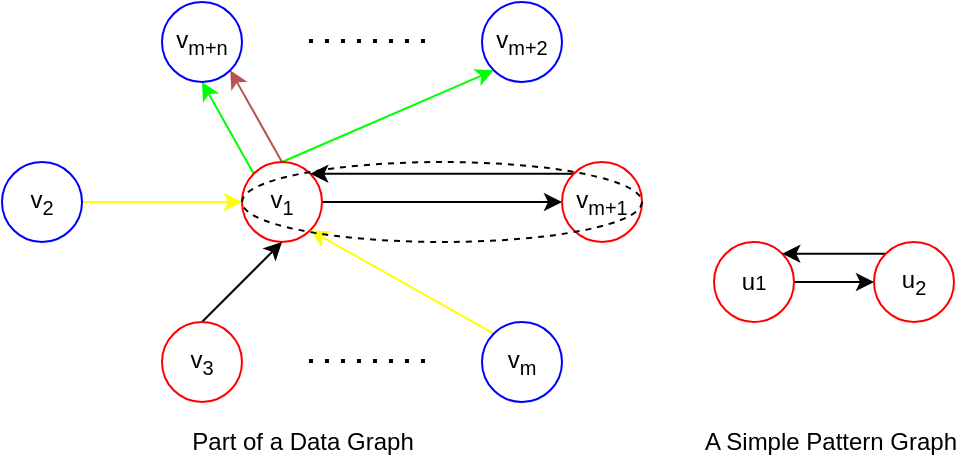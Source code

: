 <mxfile version="14.1.8" type="device"><diagram id="0hVWyHqxuudFj4DOb2KH" name="Page-1"><mxGraphModel dx="1102" dy="807" grid="1" gridSize="10" guides="1" tooltips="1" connect="1" arrows="1" fold="1" page="1" pageScale="1" pageWidth="827" pageHeight="1169" math="0" shadow="0"><root><mxCell id="0"/><mxCell id="1" parent="0"/><mxCell id="18LExyhqQHmnZMN-Wmb9-15" style="edgeStyle=none;rounded=0;orthogonalLoop=1;jettySize=auto;html=1;exitX=1;exitY=0.5;exitDx=0;exitDy=0;entryX=0;entryY=0.5;entryDx=0;entryDy=0;" parent="1" source="18LExyhqQHmnZMN-Wmb9-1" target="18LExyhqQHmnZMN-Wmb9-4" edge="1"><mxGeometry relative="1" as="geometry"/></mxCell><mxCell id="M5Kz2_u94KrddUAdccod-6" style="rounded=0;orthogonalLoop=1;jettySize=auto;html=1;exitX=0;exitY=0;exitDx=0;exitDy=0;entryX=0.5;entryY=1;entryDx=0;entryDy=0;strokeColor=#00FF00;" parent="1" source="18LExyhqQHmnZMN-Wmb9-1" target="M5Kz2_u94KrddUAdccod-2" edge="1"><mxGeometry relative="1" as="geometry"><mxPoint x="160" y="290" as="targetPoint"/></mxGeometry></mxCell><mxCell id="M5Kz2_u94KrddUAdccod-8" style="edgeStyle=none;rounded=0;orthogonalLoop=1;jettySize=auto;html=1;exitX=0.5;exitY=0;exitDx=0;exitDy=0;entryX=0;entryY=1;entryDx=0;entryDy=0;strokeColor=#00FF00;" parent="1" source="18LExyhqQHmnZMN-Wmb9-1" target="M5Kz2_u94KrddUAdccod-3" edge="1"><mxGeometry relative="1" as="geometry"/></mxCell><mxCell id="gjO4UPkHCF0GQNd8kA3g-1" style="rounded=0;orthogonalLoop=1;jettySize=auto;html=1;exitX=0.5;exitY=0;exitDx=0;exitDy=0;entryX=1;entryY=1;entryDx=0;entryDy=0;fillColor=#f8cecc;strokeColor=#b85450;" edge="1" parent="1" source="18LExyhqQHmnZMN-Wmb9-1" target="M5Kz2_u94KrddUAdccod-2"><mxGeometry relative="1" as="geometry"/></mxCell><mxCell id="18LExyhqQHmnZMN-Wmb9-1" value="v&lt;sub&gt;1&lt;/sub&gt;" style="ellipse;whiteSpace=wrap;html=1;aspect=fixed;strokeColor=#FF0000;" parent="1" vertex="1"><mxGeometry x="120" y="320" width="40" height="40" as="geometry"/></mxCell><mxCell id="18LExyhqQHmnZMN-Wmb9-9" style="edgeStyle=none;rounded=0;orthogonalLoop=1;jettySize=auto;html=1;exitX=1;exitY=0.5;exitDx=0;exitDy=0;strokeColor=#FFFF00;" parent="1" source="18LExyhqQHmnZMN-Wmb9-2" target="18LExyhqQHmnZMN-Wmb9-1" edge="1"><mxGeometry relative="1" as="geometry"/></mxCell><mxCell id="18LExyhqQHmnZMN-Wmb9-2" value="v&lt;sub&gt;2&lt;/sub&gt;" style="ellipse;whiteSpace=wrap;html=1;aspect=fixed;strokeColor=#0000FF;" parent="1" vertex="1"><mxGeometry y="320" width="40" height="40" as="geometry"/></mxCell><mxCell id="18LExyhqQHmnZMN-Wmb9-10" style="edgeStyle=none;rounded=0;orthogonalLoop=1;jettySize=auto;html=1;exitX=0.5;exitY=0;exitDx=0;exitDy=0;entryX=0.5;entryY=1;entryDx=0;entryDy=0;" parent="1" source="18LExyhqQHmnZMN-Wmb9-3" target="18LExyhqQHmnZMN-Wmb9-1" edge="1"><mxGeometry relative="1" as="geometry"/></mxCell><mxCell id="18LExyhqQHmnZMN-Wmb9-3" value="v&lt;sub&gt;3&lt;/sub&gt;" style="ellipse;whiteSpace=wrap;html=1;aspect=fixed;strokeColor=#FF0000;" parent="1" vertex="1"><mxGeometry x="80" y="400" width="40" height="40" as="geometry"/></mxCell><mxCell id="M5Kz2_u94KrddUAdccod-11" style="edgeStyle=none;rounded=0;orthogonalLoop=1;jettySize=auto;html=1;exitX=0;exitY=0;exitDx=0;exitDy=0;entryX=1;entryY=0;entryDx=0;entryDy=0;" parent="1" source="18LExyhqQHmnZMN-Wmb9-4" target="18LExyhqQHmnZMN-Wmb9-1" edge="1"><mxGeometry relative="1" as="geometry"/></mxCell><mxCell id="18LExyhqQHmnZMN-Wmb9-4" value="v&lt;sub&gt;m+1&lt;/sub&gt;" style="ellipse;whiteSpace=wrap;html=1;aspect=fixed;strokeColor=#FF0000;" parent="1" vertex="1"><mxGeometry x="280" y="320" width="40" height="40" as="geometry"/></mxCell><mxCell id="18LExyhqQHmnZMN-Wmb9-18" style="edgeStyle=none;rounded=0;orthogonalLoop=1;jettySize=auto;html=1;exitX=0;exitY=0;exitDx=0;exitDy=0;entryX=1;entryY=1;entryDx=0;entryDy=0;strokeColor=#FFFF00;" parent="1" source="18LExyhqQHmnZMN-Wmb9-17" target="18LExyhqQHmnZMN-Wmb9-1" edge="1"><mxGeometry relative="1" as="geometry"/></mxCell><mxCell id="18LExyhqQHmnZMN-Wmb9-17" value="v&lt;sub&gt;m&lt;/sub&gt;" style="ellipse;whiteSpace=wrap;html=1;aspect=fixed;strokeColor=#0000FF;" parent="1" vertex="1"><mxGeometry x="240" y="400" width="40" height="40" as="geometry"/></mxCell><mxCell id="18LExyhqQHmnZMN-Wmb9-19" value="" style="endArrow=none;dashed=1;html=1;dashPattern=1 3;strokeWidth=2;" parent="1" edge="1"><mxGeometry width="50" height="50" relative="1" as="geometry"><mxPoint x="153.5" y="419.5" as="sourcePoint"/><mxPoint x="213.5" y="419.5" as="targetPoint"/></mxGeometry></mxCell><mxCell id="7cJaTOuag7L-wlFjKVQD-1" style="edgeStyle=none;rounded=0;orthogonalLoop=1;jettySize=auto;html=1;exitX=1;exitY=0.5;exitDx=0;exitDy=0;entryX=0;entryY=0.5;entryDx=0;entryDy=0;" parent="1" source="7cJaTOuag7L-wlFjKVQD-2" target="7cJaTOuag7L-wlFjKVQD-4" edge="1"><mxGeometry relative="1" as="geometry"/></mxCell><mxCell id="7cJaTOuag7L-wlFjKVQD-2" value="u&lt;span style=&quot;font-size: 10px&quot;&gt;1&lt;/span&gt;" style="ellipse;whiteSpace=wrap;html=1;aspect=fixed;strokeColor=#FF0000;" parent="1" vertex="1"><mxGeometry x="356" y="360" width="40" height="40" as="geometry"/></mxCell><mxCell id="7cJaTOuag7L-wlFjKVQD-3" style="edgeStyle=none;rounded=0;orthogonalLoop=1;jettySize=auto;html=1;exitX=0;exitY=0;exitDx=0;exitDy=0;entryX=1;entryY=0;entryDx=0;entryDy=0;" parent="1" source="7cJaTOuag7L-wlFjKVQD-4" target="7cJaTOuag7L-wlFjKVQD-2" edge="1"><mxGeometry relative="1" as="geometry"/></mxCell><mxCell id="7cJaTOuag7L-wlFjKVQD-4" value="u&lt;sub&gt;2&lt;/sub&gt;" style="ellipse;whiteSpace=wrap;html=1;aspect=fixed;strokeColor=#FF0000;" parent="1" vertex="1"><mxGeometry x="436" y="360" width="40" height="40" as="geometry"/></mxCell><mxCell id="7cJaTOuag7L-wlFjKVQD-5" value="Part of a Data Graph" style="text;html=1;align=center;verticalAlign=middle;resizable=0;points=[];autosize=1;" parent="1" vertex="1"><mxGeometry x="85" y="450" width="130" height="20" as="geometry"/></mxCell><mxCell id="7cJaTOuag7L-wlFjKVQD-6" value="A Simple Pattern Graph" style="text;html=1;align=center;verticalAlign=middle;resizable=0;points=[];autosize=1;" parent="1" vertex="1"><mxGeometry x="344" y="450" width="140" height="20" as="geometry"/></mxCell><mxCell id="M5Kz2_u94KrddUAdccod-2" value="v&lt;sub&gt;m+n&lt;/sub&gt;" style="ellipse;whiteSpace=wrap;html=1;aspect=fixed;strokeColor=#0000FF;" parent="1" vertex="1"><mxGeometry x="80" y="240" width="40" height="40" as="geometry"/></mxCell><mxCell id="M5Kz2_u94KrddUAdccod-3" value="v&lt;sub&gt;m+2&lt;/sub&gt;" style="ellipse;whiteSpace=wrap;html=1;aspect=fixed;strokeColor=#0000FF;" parent="1" vertex="1"><mxGeometry x="240" y="240" width="40" height="40" as="geometry"/></mxCell><mxCell id="M5Kz2_u94KrddUAdccod-4" value="" style="endArrow=none;dashed=1;html=1;dashPattern=1 3;strokeWidth=2;" parent="1" edge="1"><mxGeometry width="50" height="50" relative="1" as="geometry"><mxPoint x="153.5" y="259.5" as="sourcePoint"/><mxPoint x="213.5" y="259.5" as="targetPoint"/></mxGeometry></mxCell><mxCell id="M5Kz2_u94KrddUAdccod-12" value="" style="ellipse;whiteSpace=wrap;html=1;dashed=1;fillColor=none;" parent="1" vertex="1"><mxGeometry x="120" y="320" width="200" height="40" as="geometry"/></mxCell></root></mxGraphModel></diagram></mxfile>